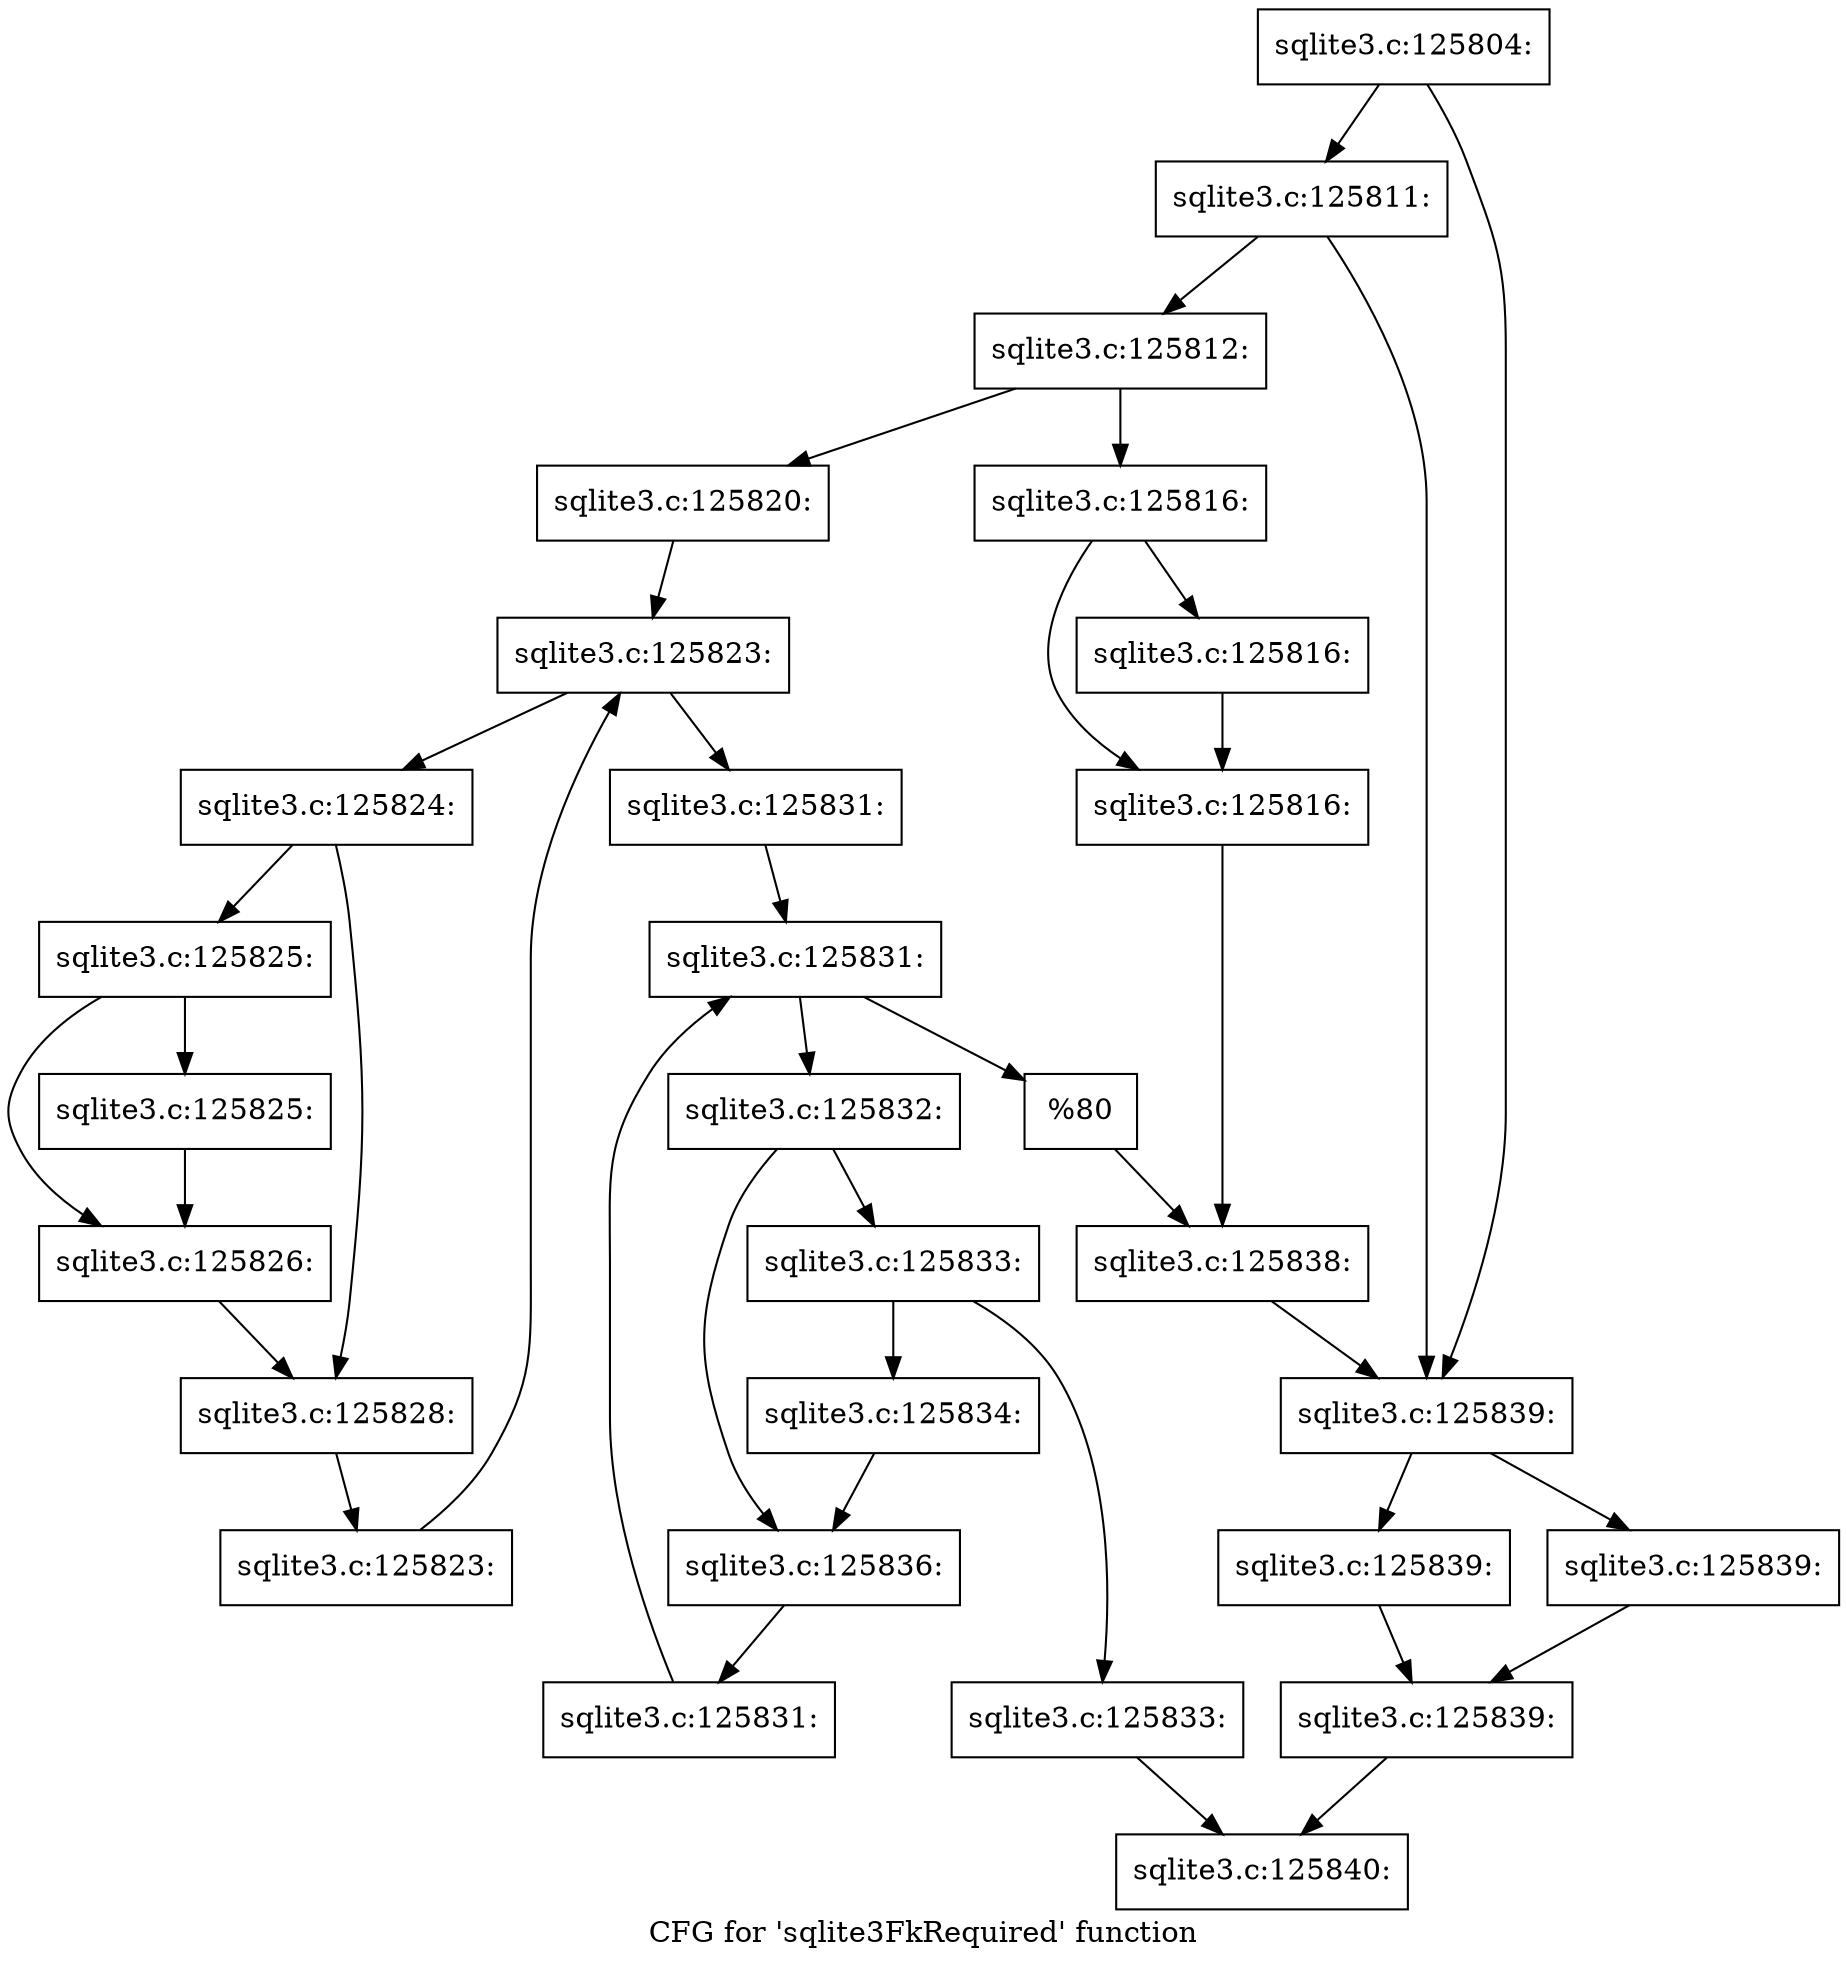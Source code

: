 digraph "CFG for 'sqlite3FkRequired' function" {
	label="CFG for 'sqlite3FkRequired' function";

	Node0x55c0f9d1a3e0 [shape=record,label="{sqlite3.c:125804:}"];
	Node0x55c0f9d1a3e0 -> Node0x55c0f9d26d50;
	Node0x55c0f9d1a3e0 -> Node0x55c0f9d26d00;
	Node0x55c0f9d26d50 [shape=record,label="{sqlite3.c:125811:}"];
	Node0x55c0f9d26d50 -> Node0x55c0f9d26cb0;
	Node0x55c0f9d26d50 -> Node0x55c0f9d26d00;
	Node0x55c0f9d26cb0 [shape=record,label="{sqlite3.c:125812:}"];
	Node0x55c0f9d26cb0 -> Node0x55c0f9d27900;
	Node0x55c0f9d26cb0 -> Node0x55c0f9d27860;
	Node0x55c0f9d27860 [shape=record,label="{sqlite3.c:125816:}"];
	Node0x55c0f9d27860 -> Node0x55c0f9d27bf0;
	Node0x55c0f9d27860 -> Node0x55c0f9d27c40;
	Node0x55c0f9d27c40 [shape=record,label="{sqlite3.c:125816:}"];
	Node0x55c0f9d27c40 -> Node0x55c0f9d27bf0;
	Node0x55c0f9d27bf0 [shape=record,label="{sqlite3.c:125816:}"];
	Node0x55c0f9d27bf0 -> Node0x55c0f9d278b0;
	Node0x55c0f9d27900 [shape=record,label="{sqlite3.c:125820:}"];
	Node0x55c0f9d27900 -> Node0x55c0f9d28ef0;
	Node0x55c0f9d28ef0 [shape=record,label="{sqlite3.c:125823:}"];
	Node0x55c0f9d28ef0 -> Node0x55c0f9d29110;
	Node0x55c0f9d28ef0 -> Node0x55c0f9d289e0;
	Node0x55c0f9d29110 [shape=record,label="{sqlite3.c:125824:}"];
	Node0x55c0f9d29110 -> Node0x55c0f9d29450;
	Node0x55c0f9d29110 -> Node0x55c0f9d294a0;
	Node0x55c0f9d29450 [shape=record,label="{sqlite3.c:125825:}"];
	Node0x55c0f9d29450 -> Node0x55c0f62110d0;
	Node0x55c0f9d29450 -> Node0x55c0f9d29c80;
	Node0x55c0f62110d0 [shape=record,label="{sqlite3.c:125825:}"];
	Node0x55c0f62110d0 -> Node0x55c0f9d29c80;
	Node0x55c0f9d29c80 [shape=record,label="{sqlite3.c:125826:}"];
	Node0x55c0f9d29c80 -> Node0x55c0f9d294a0;
	Node0x55c0f9d294a0 [shape=record,label="{sqlite3.c:125828:}"];
	Node0x55c0f9d294a0 -> Node0x55c0f9d29080;
	Node0x55c0f9d29080 [shape=record,label="{sqlite3.c:125823:}"];
	Node0x55c0f9d29080 -> Node0x55c0f9d28ef0;
	Node0x55c0f9d289e0 [shape=record,label="{sqlite3.c:125831:}"];
	Node0x55c0f9d289e0 -> Node0x55c0f9d2af70;
	Node0x55c0f9d2af70 [shape=record,label="{sqlite3.c:125831:}"];
	Node0x55c0f9d2af70 -> Node0x55c0f9d2b190;
	Node0x55c0f9d2af70 -> Node0x55c0f9d2acf0;
	Node0x55c0f9d2b190 [shape=record,label="{sqlite3.c:125832:}"];
	Node0x55c0f9d2b190 -> Node0x55c0f9d2b4d0;
	Node0x55c0f9d2b190 -> Node0x55c0f9d2b520;
	Node0x55c0f9d2b4d0 [shape=record,label="{sqlite3.c:125833:}"];
	Node0x55c0f9d2b4d0 -> Node0x55c0f6211120;
	Node0x55c0f9d2b4d0 -> Node0x55c0f9d2bc30;
	Node0x55c0f6211120 [shape=record,label="{sqlite3.c:125833:}"];
	Node0x55c0f6211120 -> Node0x55c0f9d1a560;
	Node0x55c0f9d2bc30 [shape=record,label="{sqlite3.c:125834:}"];
	Node0x55c0f9d2bc30 -> Node0x55c0f9d2b520;
	Node0x55c0f9d2b520 [shape=record,label="{sqlite3.c:125836:}"];
	Node0x55c0f9d2b520 -> Node0x55c0f9d2b100;
	Node0x55c0f9d2b100 [shape=record,label="{sqlite3.c:125831:}"];
	Node0x55c0f9d2b100 -> Node0x55c0f9d2af70;
	Node0x55c0f9d2acf0 [shape=record,label="{%80}"];
	Node0x55c0f9d2acf0 -> Node0x55c0f9d278b0;
	Node0x55c0f9d278b0 [shape=record,label="{sqlite3.c:125838:}"];
	Node0x55c0f9d278b0 -> Node0x55c0f9d26d00;
	Node0x55c0f9d26d00 [shape=record,label="{sqlite3.c:125839:}"];
	Node0x55c0f9d26d00 -> Node0x55c0f9d2cc20;
	Node0x55c0f9d26d00 -> Node0x55c0f9d2cc70;
	Node0x55c0f9d2cc20 [shape=record,label="{sqlite3.c:125839:}"];
	Node0x55c0f9d2cc20 -> Node0x55c0f9d2ccc0;
	Node0x55c0f9d2cc70 [shape=record,label="{sqlite3.c:125839:}"];
	Node0x55c0f9d2cc70 -> Node0x55c0f9d2ccc0;
	Node0x55c0f9d2ccc0 [shape=record,label="{sqlite3.c:125839:}"];
	Node0x55c0f9d2ccc0 -> Node0x55c0f9d1a560;
	Node0x55c0f9d1a560 [shape=record,label="{sqlite3.c:125840:}"];
}
